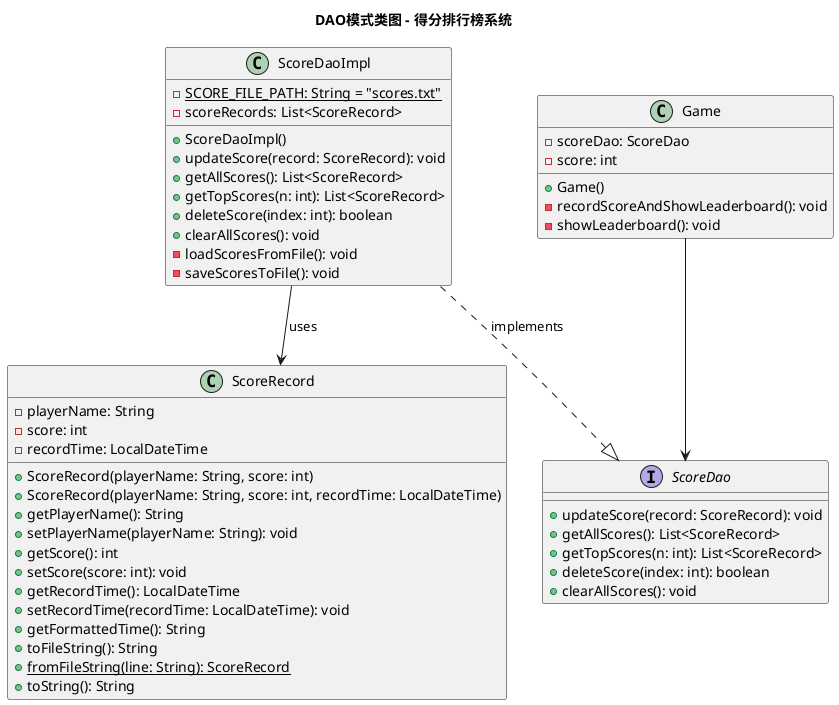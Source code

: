 @startuml

title DAO模式类图 - 得分排行榜系统

' Value Object - 数据实体类
class ScoreRecord {
    - playerName: String
    - score: int  
    - recordTime: LocalDateTime
    + ScoreRecord(playerName: String, score: int)
    + ScoreRecord(playerName: String, score: int, recordTime: LocalDateTime)
    + getPlayerName(): String
    + setPlayerName(playerName: String): void
    + getScore(): int
    + setScore(score: int): void
    + getRecordTime(): LocalDateTime
    + setRecordTime(recordTime: LocalDateTime): void
    + getFormattedTime(): String
    + toFileString(): String
    + {static} fromFileString(line: String): ScoreRecord
    + toString(): String
}

' DAO Interface - 数据访问接口
interface ScoreDao {
    + updateScore(record: ScoreRecord): void
    + getAllScores(): List<ScoreRecord>
    + getTopScores(n: int): List<ScoreRecord>
    + deleteScore(index: int): boolean
    + clearAllScores(): void
}

' DAO Implementation - 数据访问实现类
class ScoreDaoImpl {
    - {static} SCORE_FILE_PATH: String = "scores.txt"
    - scoreRecords: List<ScoreRecord>
    + ScoreDaoImpl()
    + updateScore(record: ScoreRecord): void
    + getAllScores(): List<ScoreRecord>
    + getTopScores(n: int): List<ScoreRecord>
    + deleteScore(index: int): boolean
    + clearAllScores(): void
    - loadScoresFromFile(): void
    - saveScoresToFile(): void
}

class Game {
    - scoreDao: ScoreDao
    - score: int
    + Game()
    - recordScoreAndShowLeaderboard(): void
    - showLeaderboard(): void
}

' 关系定义
ScoreDaoImpl ..|> ScoreDao : implements
ScoreDaoImpl --> ScoreRecord : uses
Game --> ScoreDao

@enduml